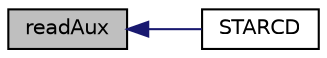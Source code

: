 digraph "readAux"
{
  bgcolor="transparent";
  edge [fontname="Helvetica",fontsize="10",labelfontname="Helvetica",labelfontsize="10"];
  node [fontname="Helvetica",fontsize="10",shape=record];
  rankdir="LR";
  Node923 [label="readAux",height=0.2,width=0.4,color="black", fillcolor="grey75", style="filled", fontcolor="black"];
  Node923 -> Node924 [dir="back",color="midnightblue",fontsize="10",style="solid",fontname="Helvetica"];
  Node924 [label="STARCD",height=0.2,width=0.4,color="black",URL="$a22073.html#a10e5e762ff78887a455d5c7930108631",tooltip="Construct from case name. "];
}
